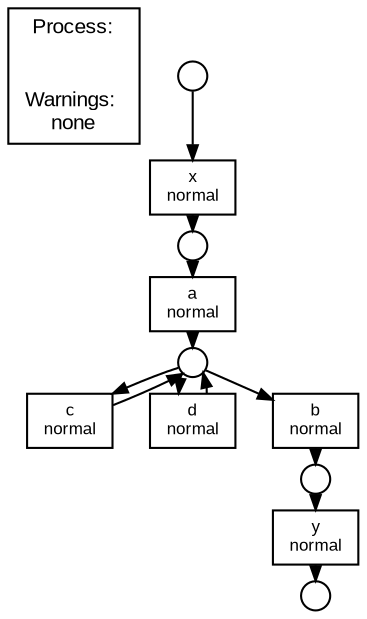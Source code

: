digraph G {
ranksep=".1"; fontsize="8"; remincross=true; fontname="Arial";
Gwarn [fontsize="10",fontname="Arial",label="Process:\n\n\nWarnings: \nnone",shape=box];
Task0 [shape=box, height=".2", width=".2"];
Task0 [label="x\nnormal", URL="x\nnormal", fontname="Arial", fontsize="8"];
Task1 [shape=box, height=".2", width=".2"];
Task1 [label="a\nnormal", URL="a\nnormal", fontname="Arial", fontsize="8"];
Task2 [shape=box, height=".2", width=".2"];
Task2 [label="b\nnormal", URL="b\nnormal", fontname="Arial", fontsize="8"];
Task3 [shape=box, height=".2", width=".2"];
Task3 [label="y\nnormal", URL="y\nnormal", fontname="Arial", fontsize="8"];
Task4 [shape=box, height=".2", width=".2"];
Task4 [label="c\nnormal", URL="c\nnormal", fontname="Arial", fontsize="8"];
Task5 [shape=box, height=".2", width=".2"];
Task5 [label="d\nnormal", URL="d\nnormal", fontname="Arial", fontsize="8"];
Place0 [shape=circle, height=".2", width=".2"];
Place0 [URL="place\n0"]
Place0 [label=""];
Place1 [shape=circle, height=".2", width=".2"];
Place1 [URL="place\n1"]
Place1 [label=""];
Place2 [shape=circle, height=".2", width=".2"];
Place2 [URL="place\n2"]
Place2 [label=""];
Place3 [shape=circle, height=".2", width=".2", URL="place\n3"];
Place3 [label=""];
Place4 [shape=circle, height=".2", width=".2", URL="place\n4"];
Place4 [label=""];
Task0 -> Place0 [arrowsize=".7"];
Place3 -> Task0 [arrowsize=".7"];
Place0 -> Task1 [arrowsize=".7"];
Task1 -> Place1 [arrowsize=".7"];
Place1 -> Task2 [arrowsize=".7"];
Task2 -> Place2 [arrowsize=".7"];
Place2 -> Task3 [arrowsize=".7"];
Task3 -> Place4 [arrowsize=".7"];
Task4 -> Place1 [arrowsize=".7"];
Place1 -> Task4 [arrowsize=".7"];
Task5 -> Place1 [arrowsize=".7"];
Place1 -> Task5 [arrowsize=".7"];
}

